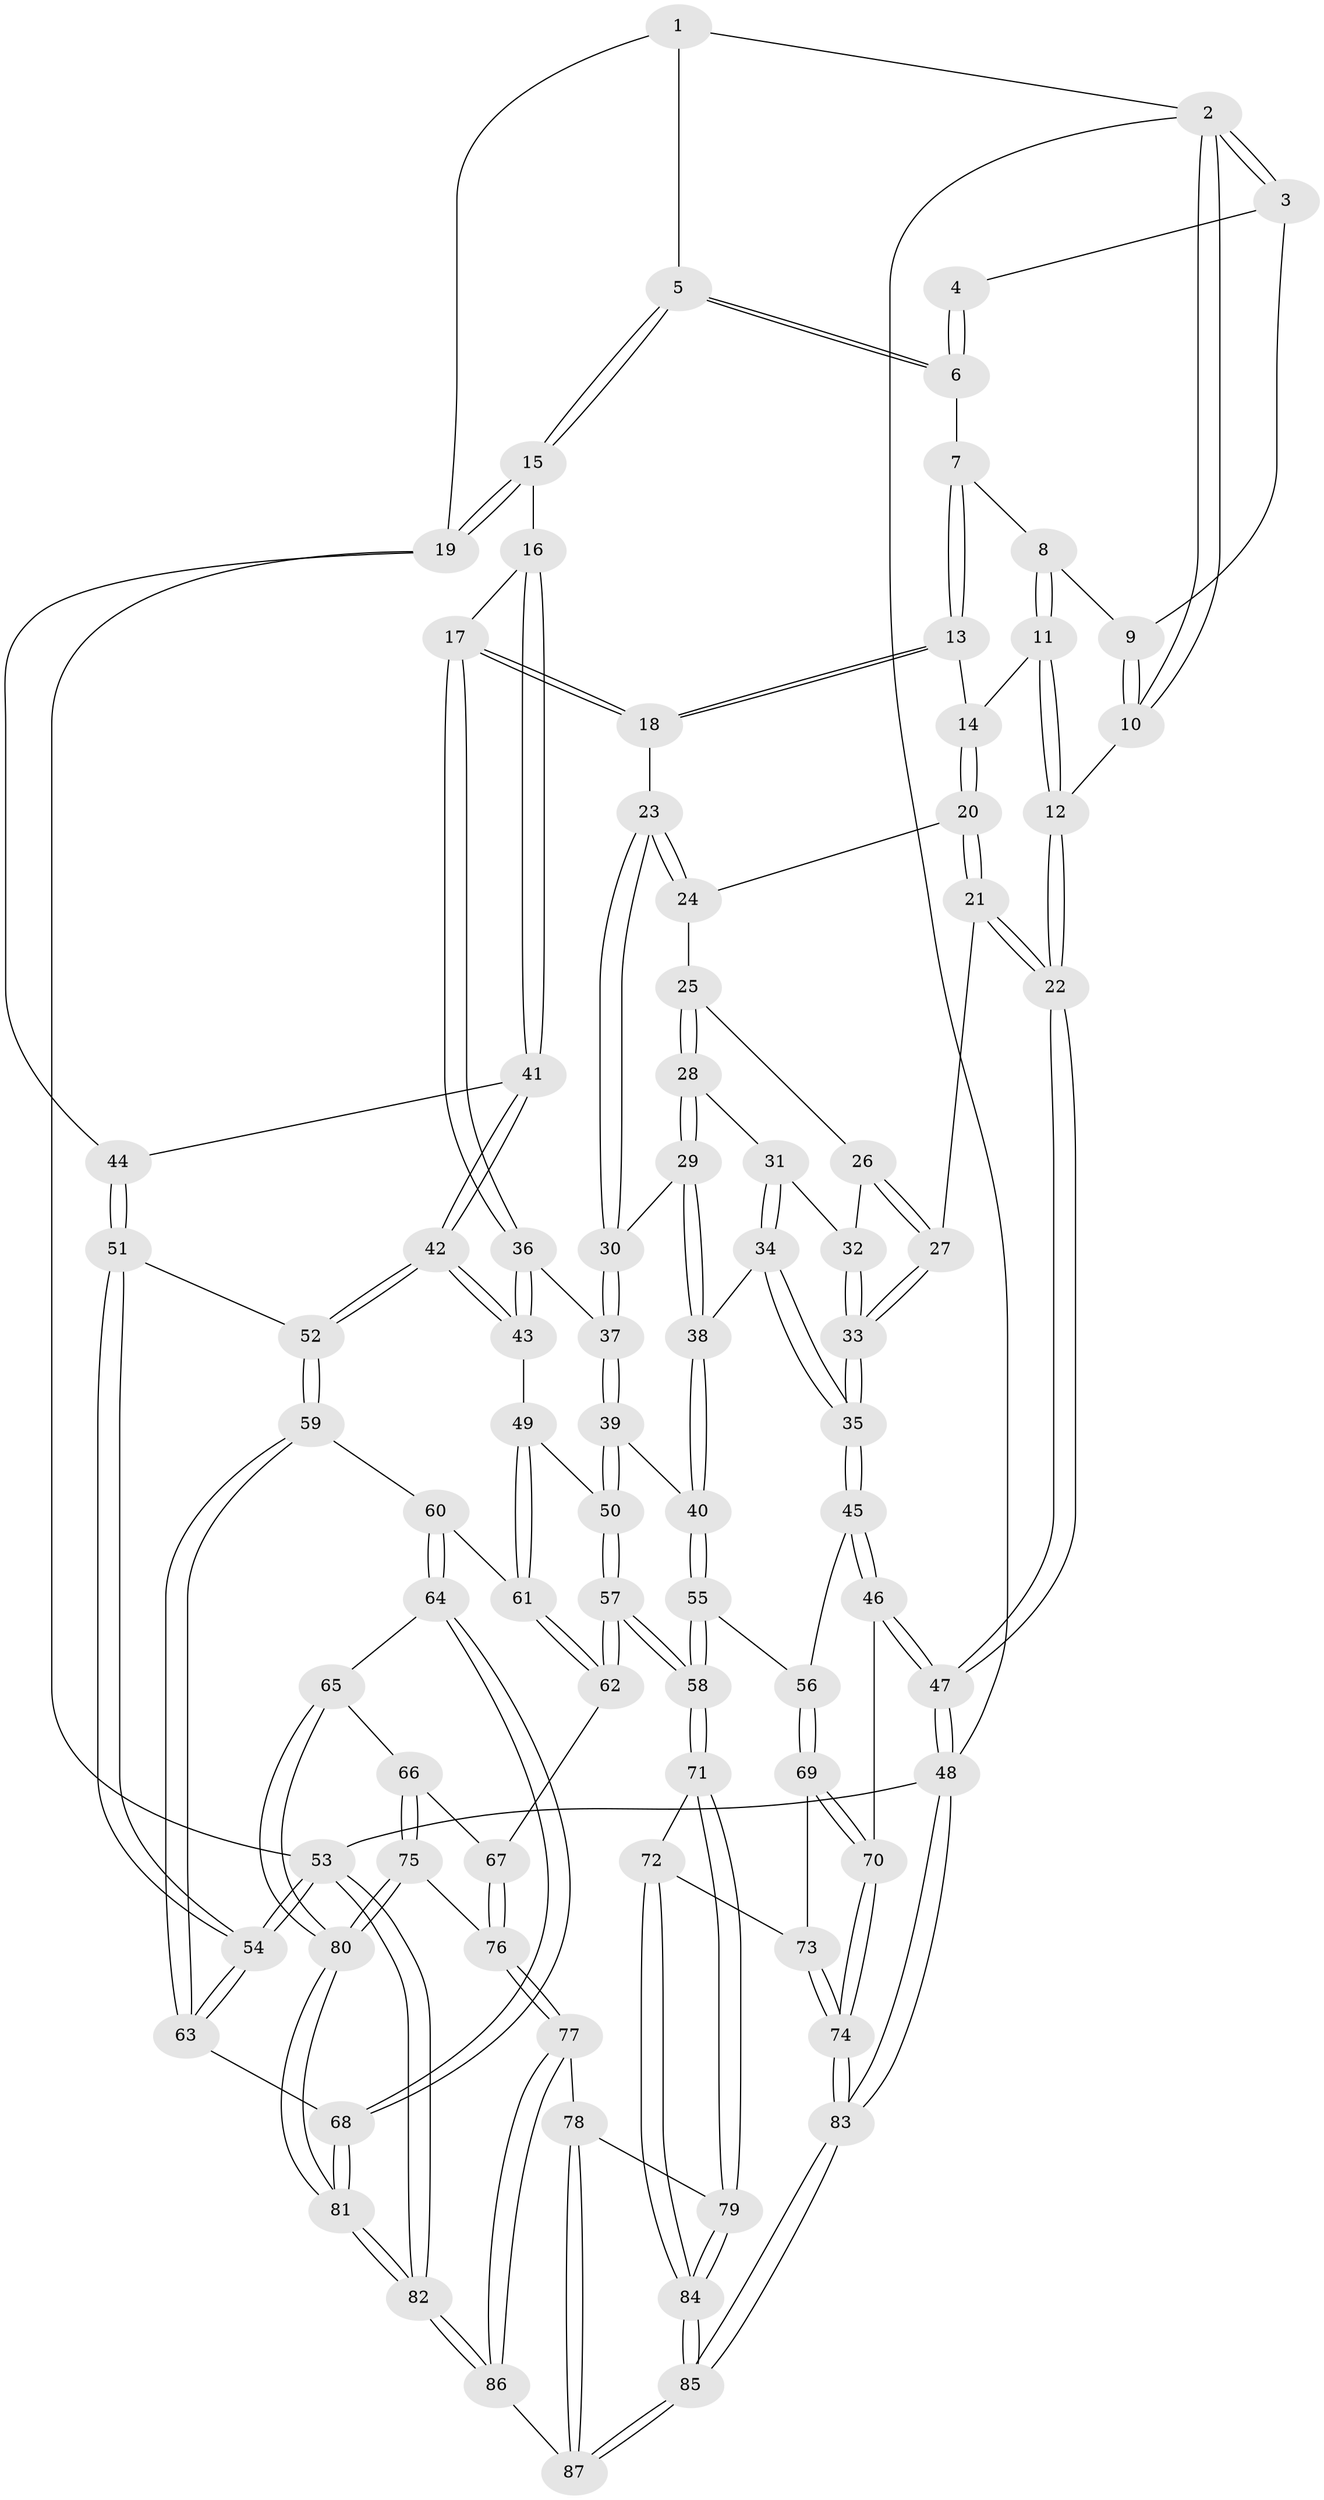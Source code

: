 // coarse degree distribution, {4: 0.26229508196721313, 3: 0.7213114754098361, 2: 0.01639344262295082}
// Generated by graph-tools (version 1.1) at 2025/38/03/04/25 23:38:28]
// undirected, 87 vertices, 214 edges
graph export_dot {
  node [color=gray90,style=filled];
  1 [pos="+0.7047293598566378+0"];
  2 [pos="+0+0"];
  3 [pos="+0.27717713827942214+0"];
  4 [pos="+0.39542000116735226+0"];
  5 [pos="+0.7124315484889188+0.11224323078673384"];
  6 [pos="+0.4536354165597687+0.06131550694824408"];
  7 [pos="+0.4164334629850203+0.14582000588528726"];
  8 [pos="+0.23345768234108139+0.05849982978063665"];
  9 [pos="+0.22937121985955525+0.038215399942279495"];
  10 [pos="+0+0.14341228141408455"];
  11 [pos="+0.2012540809218332+0.20373701947916853"];
  12 [pos="+0+0.18026684807827584"];
  13 [pos="+0.4223014167012069+0.19765653770759406"];
  14 [pos="+0.20402384444665678+0.2079675534963745"];
  15 [pos="+0.7437579590160072+0.208959357613886"];
  16 [pos="+0.7366473512015743+0.2453855279750593"];
  17 [pos="+0.5766411711886079+0.29153893122923347"];
  18 [pos="+0.4669536465937889+0.27104738339641876"];
  19 [pos="+1+0"];
  20 [pos="+0.21287026732065362+0.25749751790158687"];
  21 [pos="+0.1322341210443844+0.37685999777636364"];
  22 [pos="+0+0.3408504728317555"];
  23 [pos="+0.4384552125950539+0.29526230463979575"];
  24 [pos="+0.2458616943106922+0.28590156963161206"];
  25 [pos="+0.2591833341839388+0.32004191905662427"];
  26 [pos="+0.23428978208621312+0.38112036875796446"];
  27 [pos="+0.17435716679193408+0.435096183070069"];
  28 [pos="+0.30381365355977474+0.37555510003569714"];
  29 [pos="+0.3642353375254147+0.3956623821841509"];
  30 [pos="+0.3826154465603594+0.38475109202353813"];
  31 [pos="+0.2817791472969963+0.3909843750406059"];
  32 [pos="+0.27463992024488587+0.3923302383904934"];
  33 [pos="+0.18047510744077558+0.4501687098644931"];
  34 [pos="+0.23846831658800635+0.5245334326086597"];
  35 [pos="+0.20405105009950855+0.5386043814644419"];
  36 [pos="+0.5277788081965596+0.47401235195783575"];
  37 [pos="+0.4801279978755902+0.5035165745006183"];
  38 [pos="+0.3194047481920106+0.5015140221778249"];
  39 [pos="+0.4463762781716091+0.5611078289190917"];
  40 [pos="+0.4253325843598165+0.5631474814357258"];
  41 [pos="+0.7418290212066105+0.25353301863891275"];
  42 [pos="+0.816055259250806+0.5089442342013873"];
  43 [pos="+0.6207599062777973+0.5345391278606734"];
  44 [pos="+1+0.3293164840045227"];
  45 [pos="+0.1513222925272198+0.6367243339417731"];
  46 [pos="+0.046908427624302605+0.6563044619267977"];
  47 [pos="+0+0.6542685451083661"];
  48 [pos="+0+1"];
  49 [pos="+0.5713319058534816+0.611352539316501"];
  50 [pos="+0.47381744957121474+0.5955435771513868"];
  51 [pos="+1+0.4889302080883131"];
  52 [pos="+0.8299278008577639+0.5271069510592893"];
  53 [pos="+1+1"];
  54 [pos="+1+0.8141310092099316"];
  55 [pos="+0.3209311291981336+0.6901797441700274"];
  56 [pos="+0.20520557754983335+0.6758817489924023"];
  57 [pos="+0.47897625361208307+0.7934663324209658"];
  58 [pos="+0.45265575673169245+0.8007449552951049"];
  59 [pos="+0.825560093450547+0.5584766427021776"];
  60 [pos="+0.6502948202096231+0.7063414630039391"];
  61 [pos="+0.6155146542354554+0.7065742157398178"];
  62 [pos="+0.4871752124427765+0.7944771646652504"];
  63 [pos="+0.8939179927448546+0.7765739916948827"];
  64 [pos="+0.713773730712215+0.819718765829459"];
  65 [pos="+0.6787854888374956+0.8656326951512622"];
  66 [pos="+0.6449552522558417+0.8633063588951271"];
  67 [pos="+0.49776749919156077+0.8049910160233519"];
  68 [pos="+0.8691279378007251+0.8100708474954503"];
  69 [pos="+0.22845177491002733+0.7828422847968827"];
  70 [pos="+0.14825579685714524+0.8958116124211658"];
  71 [pos="+0.42539596935442353+0.8358302072421068"];
  72 [pos="+0.402712275771076+0.8546609821166091"];
  73 [pos="+0.27423316953221977+0.8470191580527372"];
  74 [pos="+0.13836716637797505+1"];
  75 [pos="+0.5876960943571576+0.938313640684923"];
  76 [pos="+0.553654207356411+0.9383208242410858"];
  77 [pos="+0.534504741943037+0.9870169679403261"];
  78 [pos="+0.4836903406003382+0.9689326923991989"];
  79 [pos="+0.47770820056043256+0.9648935177735453"];
  80 [pos="+0.7081991262743506+1"];
  81 [pos="+0.8346548241530258+1"];
  82 [pos="+0.852386847889269+1"];
  83 [pos="+0.09655180308399766+1"];
  84 [pos="+0.3366923943341398+1"];
  85 [pos="+0.21072052755858783+1"];
  86 [pos="+0.5872622795408702+1"];
  87 [pos="+0.31542560841219613+1"];
  1 -- 2;
  1 -- 5;
  1 -- 19;
  2 -- 3;
  2 -- 3;
  2 -- 10;
  2 -- 10;
  2 -- 48;
  3 -- 4;
  3 -- 9;
  4 -- 6;
  4 -- 6;
  5 -- 6;
  5 -- 6;
  5 -- 15;
  5 -- 15;
  6 -- 7;
  7 -- 8;
  7 -- 13;
  7 -- 13;
  8 -- 9;
  8 -- 11;
  8 -- 11;
  9 -- 10;
  9 -- 10;
  10 -- 12;
  11 -- 12;
  11 -- 12;
  11 -- 14;
  12 -- 22;
  12 -- 22;
  13 -- 14;
  13 -- 18;
  13 -- 18;
  14 -- 20;
  14 -- 20;
  15 -- 16;
  15 -- 19;
  15 -- 19;
  16 -- 17;
  16 -- 41;
  16 -- 41;
  17 -- 18;
  17 -- 18;
  17 -- 36;
  17 -- 36;
  18 -- 23;
  19 -- 44;
  19 -- 53;
  20 -- 21;
  20 -- 21;
  20 -- 24;
  21 -- 22;
  21 -- 22;
  21 -- 27;
  22 -- 47;
  22 -- 47;
  23 -- 24;
  23 -- 24;
  23 -- 30;
  23 -- 30;
  24 -- 25;
  25 -- 26;
  25 -- 28;
  25 -- 28;
  26 -- 27;
  26 -- 27;
  26 -- 32;
  27 -- 33;
  27 -- 33;
  28 -- 29;
  28 -- 29;
  28 -- 31;
  29 -- 30;
  29 -- 38;
  29 -- 38;
  30 -- 37;
  30 -- 37;
  31 -- 32;
  31 -- 34;
  31 -- 34;
  32 -- 33;
  32 -- 33;
  33 -- 35;
  33 -- 35;
  34 -- 35;
  34 -- 35;
  34 -- 38;
  35 -- 45;
  35 -- 45;
  36 -- 37;
  36 -- 43;
  36 -- 43;
  37 -- 39;
  37 -- 39;
  38 -- 40;
  38 -- 40;
  39 -- 40;
  39 -- 50;
  39 -- 50;
  40 -- 55;
  40 -- 55;
  41 -- 42;
  41 -- 42;
  41 -- 44;
  42 -- 43;
  42 -- 43;
  42 -- 52;
  42 -- 52;
  43 -- 49;
  44 -- 51;
  44 -- 51;
  45 -- 46;
  45 -- 46;
  45 -- 56;
  46 -- 47;
  46 -- 47;
  46 -- 70;
  47 -- 48;
  47 -- 48;
  48 -- 83;
  48 -- 83;
  48 -- 53;
  49 -- 50;
  49 -- 61;
  49 -- 61;
  50 -- 57;
  50 -- 57;
  51 -- 52;
  51 -- 54;
  51 -- 54;
  52 -- 59;
  52 -- 59;
  53 -- 54;
  53 -- 54;
  53 -- 82;
  53 -- 82;
  54 -- 63;
  54 -- 63;
  55 -- 56;
  55 -- 58;
  55 -- 58;
  56 -- 69;
  56 -- 69;
  57 -- 58;
  57 -- 58;
  57 -- 62;
  57 -- 62;
  58 -- 71;
  58 -- 71;
  59 -- 60;
  59 -- 63;
  59 -- 63;
  60 -- 61;
  60 -- 64;
  60 -- 64;
  61 -- 62;
  61 -- 62;
  62 -- 67;
  63 -- 68;
  64 -- 65;
  64 -- 68;
  64 -- 68;
  65 -- 66;
  65 -- 80;
  65 -- 80;
  66 -- 67;
  66 -- 75;
  66 -- 75;
  67 -- 76;
  67 -- 76;
  68 -- 81;
  68 -- 81;
  69 -- 70;
  69 -- 70;
  69 -- 73;
  70 -- 74;
  70 -- 74;
  71 -- 72;
  71 -- 79;
  71 -- 79;
  72 -- 73;
  72 -- 84;
  72 -- 84;
  73 -- 74;
  73 -- 74;
  74 -- 83;
  74 -- 83;
  75 -- 76;
  75 -- 80;
  75 -- 80;
  76 -- 77;
  76 -- 77;
  77 -- 78;
  77 -- 86;
  77 -- 86;
  78 -- 79;
  78 -- 87;
  78 -- 87;
  79 -- 84;
  79 -- 84;
  80 -- 81;
  80 -- 81;
  81 -- 82;
  81 -- 82;
  82 -- 86;
  82 -- 86;
  83 -- 85;
  83 -- 85;
  84 -- 85;
  84 -- 85;
  85 -- 87;
  85 -- 87;
  86 -- 87;
}
